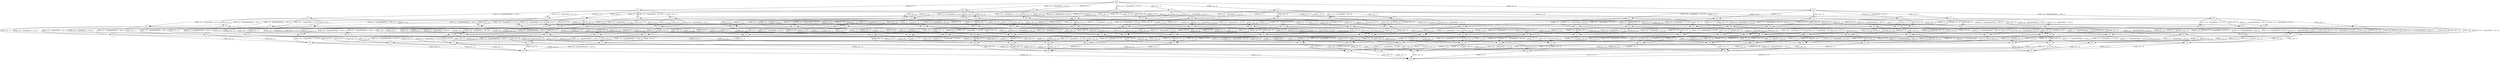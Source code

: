 digraph ra {
000 [label=000]
100 [label=100]
200 [label=200]
010 [label=010]
020 [label=020]
030 [label=030]
001 [label=001]
002 [label=002]
102 [label=102]
202 [label=202]
012 [label=012]
022 [label=022]
032 [label=032]
003 [label=003]
103 [label=103]
203 [label=203]
013 [label=013]
023 [label=023]
033 [label=033]
133 [label=133]
233 [label=233]
073 [label=073]
063 [label=063]
163 [label=163]
263 [label=263]
083 [label=083]
183 [label=183]
283 [label=283]
383 [label=383]
363 [label=363]
173 [label=173]
273 [label=273]
373 [label=373]
333 [label=333]
123 [label=123]
223 [label=223]
043 [label=043]
143 [label=143]
243 [label=243]
343 [label=343]
323 [label=323]
113 [label=113]
213 [label=213]
053 [label=053]
153 [label=153]
253 [label=253]
353 [label=353]
313 [label=313]
303 [label=303]
132 [label=132]
232 [label=232]
072 [label=072]
062 [label=062]
162 [label=162]
262 [label=262]
082 [label=082]
182 [label=182]
282 [label=282]
382 [label=382]
362 [label=362]
172 [label=172]
272 [label=272]
372 [label=372]
332 [label=332]
122 [label=122]
222 [label=222]
042 [label=042]
142 [label=142]
242 [label=242]
342 [label=342]
322 [label=322]
112 [label=112]
212 [label=212]
052 [label=052]
152 [label=152]
252 [label=252]
352 [label=352]
312 [label=312]
302 [label=302]
101 [label=101]
201 [label=201]
011 [label=011]
021 [label=021]
031 [label=031]
131 [label=131]
231 [label=231]
071 [label=071]
061 [label=061]
161 [label=161]
261 [label=261]
081 [label=081]
181 [label=181]
281 [label=281]
381 [label=381]
361 [label=361]
171 [label=171]
271 [label=271]
371 [label=371]
331 [label=331]
121 [label=121]
221 [label=221]
041 [label=041]
141 [label=141]
241 [label=241]
341 [label=341]
321 [label=321]
111 [label=111]
211 [label=211]
051 [label=051]
151 [label=151]
251 [label=251]
351 [label=351]
311 [label=311]
301 [label=301]
130 [label=130]
230 [label=230]
070 [label=070]
060 [label=060]
160 [label=160]
260 [label=260]
080 [label=080]
180 [label=180]
280 [label=280]
380 [label=380]
360 [label=360]
170 [label=170]
270 [label=270]
370 [label=370]
330 [label=330]
120 [label=120]
220 [label=220]
040 [label=040]
140 [label=140]
240 [label=240]
340 [label=340]
320 [label=320]
110 [label=110]
210 [label=210]
050 [label=050]
150 [label=150]
250 [label=250]
350 [label=350]
310 [label=310]
300 [label=300]
000 -> 100 [label="{F(D2_11)} : Claim(DISK2_1, D2_12) "]
000 -> 200 [label="{F(D2_12)} : []"]
000 -> 010 [label="{F(M1_1)} : []"]
000 -> 020 [label="{F(MS1_1)} : []"]
000 -> 030 [label="{F(M2_1)} : []"]
000 -> 001 [label="{F(D1_12)} : []"]
000 -> 002 [label="{F(D1_11)} : Claim(DISK1_1, D1_12) "]
002 -> 102 [label="{F(D2_11)} : Claim(DISK2_1, D2_12) "]
002 -> 202 [label="{F(D2_12)} : []"]
002 -> 012 [label="{F(M1_1)} : []"]
002 -> 022 [label="{F(MS1_1)} : []"]
002 -> 032 [label="{F(M2_1)} : []"]
002 -> 003 [label="{F(D1_12)} : []"]
003 -> 103 [label="{F(D2_11)} : Claim(DISK2_1, D2_12) "]
003 -> 203 [label="{F(D2_12)} : []"]
003 -> 013 [label="{F(M1_1)} : []"]
003 -> 023 [label="{F(MS1_1)} : []"]
003 -> 033 [label="{F(M2_1)} : []"]
033 -> 133 [label="{F(D2_11)} : Claim(DISK2_1, D2_12) "]
033 -> 233 [label="{F(D2_12)} : []"]
033 -> 073 [label="{F(M1_1)} : Claim(MEMORY1_1, MS1_1) "]
033 -> 063 [label="{F(MS1_1)} : []"]
063 -> 163 [label="{F(D2_11)} : Claim(DISK2_1, D2_12) "]
063 -> 263 [label="{F(D2_12)} : []"]
063 -> 083 [label="{F(M1_1)} : []"]
083 -> 183 [label="{F(D2_11)} : Claim(DISK2_1, D2_12) "]
083 -> 283 [label="{F(D2_12)} : []"]
283 -> 383 [label="{F(D2_11)} : []"]
183 -> 383 [label="{F(D2_12)} : []"]
263 -> 363 [label="{F(D2_11)} : []"]
263 -> 283 [label="{F(M1_1)} : []"]
363 -> 383 [label="{F(M1_1)} : []"]
163 -> 363 [label="{F(D2_12)} : []"]
163 -> 183 [label="{F(M1_1)} : []"]
073 -> 173 [label="{F(D2_11)} : Claim(DISK2_1, D2_12) "]
073 -> 273 [label="{F(D2_12)} : []"]
073 -> 083 [label="{F(MS1_1)} : []"]
273 -> 373 [label="{F(D2_11)} : []"]
273 -> 283 [label="{F(MS1_1)} : []"]
373 -> 383 [label="{F(MS1_1)} : []"]
173 -> 373 [label="{F(D2_12)} : []"]
173 -> 183 [label="{F(MS1_1)} : []"]
233 -> 333 [label="{F(D2_11)} : []"]
233 -> 273 [label="{F(M1_1)} : Claim(MEMORY1_1, MS1_1) "]
233 -> 263 [label="{F(MS1_1)} : []"]
333 -> 373 [label="{F(M1_1)} : Claim(MEMORY1_1, MS1_1) "]
333 -> 363 [label="{F(MS1_1)} : []"]
133 -> 333 [label="{F(D2_12)} : []"]
133 -> 173 [label="{F(M1_1)} : Claim(MEMORY1_1, MS1_1) "]
133 -> 163 [label="{F(MS1_1)} : []"]
023 -> 123 [label="{F(D2_11)} : Claim(DISK2_1, D2_12) "]
023 -> 223 [label="{F(D2_12)} : []"]
023 -> 043 [label="{F(M1_1)} : []"]
023 -> 063 [label="{F(M2_1)} : []"]
043 -> 143 [label="{F(D2_11)} : Claim(DISK2_1, D2_12) "]
043 -> 243 [label="{F(D2_12)} : []"]
043 -> 083 [label="{F(M2_1)} : []"]
243 -> 343 [label="{F(D2_11)} : []"]
243 -> 283 [label="{F(M2_1)} : []"]
343 -> 383 [label="{F(M2_1)} : []"]
143 -> 343 [label="{F(D2_12)} : []"]
143 -> 183 [label="{F(M2_1)} : []"]
223 -> 323 [label="{F(D2_11)} : []"]
223 -> 243 [label="{F(M1_1)} : []"]
223 -> 263 [label="{F(M2_1)} : []"]
323 -> 343 [label="{F(M1_1)} : []"]
323 -> 363 [label="{F(M2_1)} : []"]
123 -> 323 [label="{F(D2_12)} : []"]
123 -> 143 [label="{F(M1_1)} : []"]
123 -> 163 [label="{F(M2_1)} : []"]
013 -> 113 [label="{F(D2_11)} : Claim(DISK2_1, D2_12) "]
013 -> 213 [label="{F(D2_12)} : []"]
013 -> 043 [label="{F(MS1_1)} : []"]
013 -> 053 [label="{F(M2_1)} : Claim(MEMORY2_1, MS1_1) "]
053 -> 153 [label="{F(D2_11)} : Claim(DISK2_1, D2_12) "]
053 -> 253 [label="{F(D2_12)} : []"]
053 -> 083 [label="{F(MS1_1)} : []"]
253 -> 353 [label="{F(D2_11)} : []"]
253 -> 283 [label="{F(MS1_1)} : []"]
353 -> 383 [label="{F(MS1_1)} : []"]
153 -> 353 [label="{F(D2_12)} : []"]
153 -> 183 [label="{F(MS1_1)} : []"]
213 -> 313 [label="{F(D2_11)} : []"]
213 -> 243 [label="{F(MS1_1)} : []"]
213 -> 253 [label="{F(M2_1)} : Claim(MEMORY2_1, MS1_1) "]
313 -> 343 [label="{F(MS1_1)} : []"]
313 -> 353 [label="{F(M2_1)} : Claim(MEMORY2_1, MS1_1) "]
113 -> 313 [label="{F(D2_12)} : []"]
113 -> 143 [label="{F(MS1_1)} : []"]
113 -> 153 [label="{F(M2_1)} : Claim(MEMORY2_1, MS1_1) "]
203 -> 303 [label="{F(D2_11)} : []"]
203 -> 213 [label="{F(M1_1)} : []"]
203 -> 223 [label="{F(MS1_1)} : []"]
203 -> 233 [label="{F(M2_1)} : []"]
303 -> 313 [label="{F(M1_1)} : []"]
303 -> 323 [label="{F(MS1_1)} : []"]
303 -> 333 [label="{F(M2_1)} : []"]
103 -> 303 [label="{F(D2_12)} : []"]
103 -> 113 [label="{F(M1_1)} : []"]
103 -> 123 [label="{F(MS1_1)} : []"]
103 -> 133 [label="{F(M2_1)} : []"]
032 -> 132 [label="{F(D2_11)} : Claim(DISK2_1, D2_12) "]
032 -> 232 [label="{F(D2_12)} : []"]
032 -> 072 [label="{F(M1_1)} : Claim(MEMORY1_1, MS1_1) "]
032 -> 062 [label="{F(MS1_1)} : []"]
032 -> 033 [label="{F(D1_12)} : []"]
062 -> 162 [label="{F(D2_11)} : Claim(DISK2_1, D2_12) "]
062 -> 262 [label="{F(D2_12)} : []"]
062 -> 082 [label="{F(M1_1)} : []"]
062 -> 063 [label="{F(D1_12)} : []"]
082 -> 182 [label="{F(D2_11)} : Claim(DISK2_1, D2_12) "]
082 -> 282 [label="{F(D2_12)} : []"]
082 -> 083 [label="{F(D1_12)} : []"]
282 -> 382 [label="{F(D2_11)} : []"]
282 -> 283 [label="{F(D1_12)} : []"]
382 -> 383 [label="{F(D1_12)} : []"]
182 -> 382 [label="{F(D2_12)} : []"]
182 -> 183 [label="{F(D1_12)} : []"]
262 -> 362 [label="{F(D2_11)} : []"]
262 -> 282 [label="{F(M1_1)} : []"]
262 -> 263 [label="{F(D1_12)} : []"]
362 -> 382 [label="{F(M1_1)} : []"]
362 -> 363 [label="{F(D1_12)} : []"]
162 -> 362 [label="{F(D2_12)} : []"]
162 -> 182 [label="{F(M1_1)} : []"]
162 -> 163 [label="{F(D1_12)} : []"]
072 -> 172 [label="{F(D2_11)} : Claim(DISK2_1, D2_12) "]
072 -> 272 [label="{F(D2_12)} : []"]
072 -> 082 [label="{F(MS1_1)} : []"]
072 -> 073 [label="{F(D1_12)} : []"]
272 -> 372 [label="{F(D2_11)} : []"]
272 -> 282 [label="{F(MS1_1)} : []"]
272 -> 273 [label="{F(D1_12)} : []"]
372 -> 382 [label="{F(MS1_1)} : []"]
372 -> 373 [label="{F(D1_12)} : []"]
172 -> 372 [label="{F(D2_12)} : []"]
172 -> 182 [label="{F(MS1_1)} : []"]
172 -> 173 [label="{F(D1_12)} : []"]
232 -> 332 [label="{F(D2_11)} : []"]
232 -> 272 [label="{F(M1_1)} : Claim(MEMORY1_1, MS1_1) "]
232 -> 262 [label="{F(MS1_1)} : []"]
232 -> 233 [label="{F(D1_12)} : []"]
332 -> 372 [label="{F(M1_1)} : Claim(MEMORY1_1, MS1_1) "]
332 -> 362 [label="{F(MS1_1)} : []"]
332 -> 333 [label="{F(D1_12)} : []"]
132 -> 332 [label="{F(D2_12)} : []"]
132 -> 172 [label="{F(M1_1)} : Claim(MEMORY1_1, MS1_1) "]
132 -> 162 [label="{F(MS1_1)} : []"]
132 -> 133 [label="{F(D1_12)} : []"]
022 -> 122 [label="{F(D2_11)} : Claim(DISK2_1, D2_12) "]
022 -> 222 [label="{F(D2_12)} : []"]
022 -> 042 [label="{F(M1_1)} : []"]
022 -> 062 [label="{F(M2_1)} : []"]
022 -> 023 [label="{F(D1_12)} : []"]
042 -> 142 [label="{F(D2_11)} : Claim(DISK2_1, D2_12) "]
042 -> 242 [label="{F(D2_12)} : []"]
042 -> 082 [label="{F(M2_1)} : []"]
042 -> 043 [label="{F(D1_12)} : []"]
242 -> 342 [label="{F(D2_11)} : []"]
242 -> 282 [label="{F(M2_1)} : []"]
242 -> 243 [label="{F(D1_12)} : []"]
342 -> 382 [label="{F(M2_1)} : []"]
342 -> 343 [label="{F(D1_12)} : []"]
142 -> 342 [label="{F(D2_12)} : []"]
142 -> 182 [label="{F(M2_1)} : []"]
142 -> 143 [label="{F(D1_12)} : []"]
222 -> 322 [label="{F(D2_11)} : []"]
222 -> 242 [label="{F(M1_1)} : []"]
222 -> 262 [label="{F(M2_1)} : []"]
222 -> 223 [label="{F(D1_12)} : []"]
322 -> 342 [label="{F(M1_1)} : []"]
322 -> 362 [label="{F(M2_1)} : []"]
322 -> 323 [label="{F(D1_12)} : []"]
122 -> 322 [label="{F(D2_12)} : []"]
122 -> 142 [label="{F(M1_1)} : []"]
122 -> 162 [label="{F(M2_1)} : []"]
122 -> 123 [label="{F(D1_12)} : []"]
012 -> 112 [label="{F(D2_11)} : Claim(DISK2_1, D2_12) "]
012 -> 212 [label="{F(D2_12)} : []"]
012 -> 042 [label="{F(MS1_1)} : []"]
012 -> 052 [label="{F(M2_1)} : Claim(MEMORY2_1, MS1_1) "]
012 -> 013 [label="{F(D1_12)} : []"]
052 -> 152 [label="{F(D2_11)} : Claim(DISK2_1, D2_12) "]
052 -> 252 [label="{F(D2_12)} : []"]
052 -> 082 [label="{F(MS1_1)} : []"]
052 -> 053 [label="{F(D1_12)} : []"]
252 -> 352 [label="{F(D2_11)} : []"]
252 -> 282 [label="{F(MS1_1)} : []"]
252 -> 253 [label="{F(D1_12)} : []"]
352 -> 382 [label="{F(MS1_1)} : []"]
352 -> 353 [label="{F(D1_12)} : []"]
152 -> 352 [label="{F(D2_12)} : []"]
152 -> 182 [label="{F(MS1_1)} : []"]
152 -> 153 [label="{F(D1_12)} : []"]
212 -> 312 [label="{F(D2_11)} : []"]
212 -> 242 [label="{F(MS1_1)} : []"]
212 -> 252 [label="{F(M2_1)} : Claim(MEMORY2_1, MS1_1) "]
212 -> 213 [label="{F(D1_12)} : []"]
312 -> 342 [label="{F(MS1_1)} : []"]
312 -> 352 [label="{F(M2_1)} : Claim(MEMORY2_1, MS1_1) "]
312 -> 313 [label="{F(D1_12)} : []"]
112 -> 312 [label="{F(D2_12)} : []"]
112 -> 142 [label="{F(MS1_1)} : []"]
112 -> 152 [label="{F(M2_1)} : Claim(MEMORY2_1, MS1_1) "]
112 -> 113 [label="{F(D1_12)} : []"]
202 -> 302 [label="{F(D2_11)} : []"]
202 -> 212 [label="{F(M1_1)} : []"]
202 -> 222 [label="{F(MS1_1)} : []"]
202 -> 232 [label="{F(M2_1)} : []"]
202 -> 203 [label="{F(D1_12)} : []"]
302 -> 312 [label="{F(M1_1)} : []"]
302 -> 322 [label="{F(MS1_1)} : []"]
302 -> 332 [label="{F(M2_1)} : []"]
302 -> 303 [label="{F(D1_12)} : []"]
102 -> 302 [label="{F(D2_12)} : []"]
102 -> 112 [label="{F(M1_1)} : []"]
102 -> 122 [label="{F(MS1_1)} : []"]
102 -> 132 [label="{F(M2_1)} : []"]
102 -> 103 [label="{F(D1_12)} : []"]
001 -> 101 [label="{F(D2_11)} : Claim(DISK2_1, D2_12) "]
001 -> 201 [label="{F(D2_12)} : []"]
001 -> 011 [label="{F(M1_1)} : []"]
001 -> 021 [label="{F(MS1_1)} : []"]
001 -> 031 [label="{F(M2_1)} : []"]
001 -> 003 [label="{F(D1_11)} : []"]
031 -> 131 [label="{F(D2_11)} : Claim(DISK2_1, D2_12) "]
031 -> 231 [label="{F(D2_12)} : []"]
031 -> 071 [label="{F(M1_1)} : Claim(MEMORY1_1, MS1_1) "]
031 -> 061 [label="{F(MS1_1)} : []"]
031 -> 033 [label="{F(D1_11)} : []"]
061 -> 161 [label="{F(D2_11)} : Claim(DISK2_1, D2_12) "]
061 -> 261 [label="{F(D2_12)} : []"]
061 -> 081 [label="{F(M1_1)} : []"]
061 -> 063 [label="{F(D1_11)} : []"]
081 -> 181 [label="{F(D2_11)} : Claim(DISK2_1, D2_12) "]
081 -> 281 [label="{F(D2_12)} : []"]
081 -> 083 [label="{F(D1_11)} : []"]
281 -> 381 [label="{F(D2_11)} : []"]
281 -> 283 [label="{F(D1_11)} : []"]
381 -> 383 [label="{F(D1_11)} : []"]
181 -> 381 [label="{F(D2_12)} : []"]
181 -> 183 [label="{F(D1_11)} : []"]
261 -> 361 [label="{F(D2_11)} : []"]
261 -> 281 [label="{F(M1_1)} : []"]
261 -> 263 [label="{F(D1_11)} : []"]
361 -> 381 [label="{F(M1_1)} : []"]
361 -> 363 [label="{F(D1_11)} : []"]
161 -> 361 [label="{F(D2_12)} : []"]
161 -> 181 [label="{F(M1_1)} : []"]
161 -> 163 [label="{F(D1_11)} : []"]
071 -> 171 [label="{F(D2_11)} : Claim(DISK2_1, D2_12) "]
071 -> 271 [label="{F(D2_12)} : []"]
071 -> 081 [label="{F(MS1_1)} : []"]
071 -> 073 [label="{F(D1_11)} : []"]
271 -> 371 [label="{F(D2_11)} : []"]
271 -> 281 [label="{F(MS1_1)} : []"]
271 -> 273 [label="{F(D1_11)} : []"]
371 -> 381 [label="{F(MS1_1)} : []"]
371 -> 373 [label="{F(D1_11)} : []"]
171 -> 371 [label="{F(D2_12)} : []"]
171 -> 181 [label="{F(MS1_1)} : []"]
171 -> 173 [label="{F(D1_11)} : []"]
231 -> 331 [label="{F(D2_11)} : []"]
231 -> 271 [label="{F(M1_1)} : Claim(MEMORY1_1, MS1_1) "]
231 -> 261 [label="{F(MS1_1)} : []"]
231 -> 233 [label="{F(D1_11)} : []"]
331 -> 371 [label="{F(M1_1)} : Claim(MEMORY1_1, MS1_1) "]
331 -> 361 [label="{F(MS1_1)} : []"]
331 -> 333 [label="{F(D1_11)} : []"]
131 -> 331 [label="{F(D2_12)} : []"]
131 -> 171 [label="{F(M1_1)} : Claim(MEMORY1_1, MS1_1) "]
131 -> 161 [label="{F(MS1_1)} : []"]
131 -> 133 [label="{F(D1_11)} : []"]
021 -> 121 [label="{F(D2_11)} : Claim(DISK2_1, D2_12) "]
021 -> 221 [label="{F(D2_12)} : []"]
021 -> 041 [label="{F(M1_1)} : []"]
021 -> 061 [label="{F(M2_1)} : []"]
021 -> 023 [label="{F(D1_11)} : []"]
041 -> 141 [label="{F(D2_11)} : Claim(DISK2_1, D2_12) "]
041 -> 241 [label="{F(D2_12)} : []"]
041 -> 081 [label="{F(M2_1)} : []"]
041 -> 043 [label="{F(D1_11)} : []"]
241 -> 341 [label="{F(D2_11)} : []"]
241 -> 281 [label="{F(M2_1)} : []"]
241 -> 243 [label="{F(D1_11)} : []"]
341 -> 381 [label="{F(M2_1)} : []"]
341 -> 343 [label="{F(D1_11)} : []"]
141 -> 341 [label="{F(D2_12)} : []"]
141 -> 181 [label="{F(M2_1)} : []"]
141 -> 143 [label="{F(D1_11)} : []"]
221 -> 321 [label="{F(D2_11)} : []"]
221 -> 241 [label="{F(M1_1)} : []"]
221 -> 261 [label="{F(M2_1)} : []"]
221 -> 223 [label="{F(D1_11)} : []"]
321 -> 341 [label="{F(M1_1)} : []"]
321 -> 361 [label="{F(M2_1)} : []"]
321 -> 323 [label="{F(D1_11)} : []"]
121 -> 321 [label="{F(D2_12)} : []"]
121 -> 141 [label="{F(M1_1)} : []"]
121 -> 161 [label="{F(M2_1)} : []"]
121 -> 123 [label="{F(D1_11)} : []"]
011 -> 111 [label="{F(D2_11)} : Claim(DISK2_1, D2_12) "]
011 -> 211 [label="{F(D2_12)} : []"]
011 -> 041 [label="{F(MS1_1)} : []"]
011 -> 051 [label="{F(M2_1)} : Claim(MEMORY2_1, MS1_1) "]
011 -> 013 [label="{F(D1_11)} : []"]
051 -> 151 [label="{F(D2_11)} : Claim(DISK2_1, D2_12) "]
051 -> 251 [label="{F(D2_12)} : []"]
051 -> 081 [label="{F(MS1_1)} : []"]
051 -> 053 [label="{F(D1_11)} : []"]
251 -> 351 [label="{F(D2_11)} : []"]
251 -> 281 [label="{F(MS1_1)} : []"]
251 -> 253 [label="{F(D1_11)} : []"]
351 -> 381 [label="{F(MS1_1)} : []"]
351 -> 353 [label="{F(D1_11)} : []"]
151 -> 351 [label="{F(D2_12)} : []"]
151 -> 181 [label="{F(MS1_1)} : []"]
151 -> 153 [label="{F(D1_11)} : []"]
211 -> 311 [label="{F(D2_11)} : []"]
211 -> 241 [label="{F(MS1_1)} : []"]
211 -> 251 [label="{F(M2_1)} : Claim(MEMORY2_1, MS1_1) "]
211 -> 213 [label="{F(D1_11)} : []"]
311 -> 341 [label="{F(MS1_1)} : []"]
311 -> 351 [label="{F(M2_1)} : Claim(MEMORY2_1, MS1_1) "]
311 -> 313 [label="{F(D1_11)} : []"]
111 -> 311 [label="{F(D2_12)} : []"]
111 -> 141 [label="{F(MS1_1)} : []"]
111 -> 151 [label="{F(M2_1)} : Claim(MEMORY2_1, MS1_1) "]
111 -> 113 [label="{F(D1_11)} : []"]
201 -> 301 [label="{F(D2_11)} : []"]
201 -> 211 [label="{F(M1_1)} : []"]
201 -> 221 [label="{F(MS1_1)} : []"]
201 -> 231 [label="{F(M2_1)} : []"]
201 -> 203 [label="{F(D1_11)} : []"]
301 -> 311 [label="{F(M1_1)} : []"]
301 -> 321 [label="{F(MS1_1)} : []"]
301 -> 331 [label="{F(M2_1)} : []"]
301 -> 303 [label="{F(D1_11)} : []"]
101 -> 301 [label="{F(D2_12)} : []"]
101 -> 111 [label="{F(M1_1)} : []"]
101 -> 121 [label="{F(MS1_1)} : []"]
101 -> 131 [label="{F(M2_1)} : []"]
101 -> 103 [label="{F(D1_11)} : []"]
030 -> 130 [label="{F(D2_11)} : Claim(DISK2_1, D2_12) "]
030 -> 230 [label="{F(D2_12)} : []"]
030 -> 070 [label="{F(M1_1)} : Claim(MEMORY1_1, MS1_1) "]
030 -> 060 [label="{F(MS1_1)} : []"]
030 -> 031 [label="{F(D1_12)} : []"]
030 -> 032 [label="{F(D1_11)} : Claim(DISK1_1, D1_12) "]
060 -> 160 [label="{F(D2_11)} : Claim(DISK2_1, D2_12) "]
060 -> 260 [label="{F(D2_12)} : []"]
060 -> 080 [label="{F(M1_1)} : []"]
060 -> 061 [label="{F(D1_12)} : []"]
060 -> 062 [label="{F(D1_11)} : Claim(DISK1_1, D1_12) "]
080 -> 180 [label="{F(D2_11)} : Claim(DISK2_1, D2_12) "]
080 -> 280 [label="{F(D2_12)} : []"]
080 -> 081 [label="{F(D1_12)} : []"]
080 -> 082 [label="{F(D1_11)} : Claim(DISK1_1, D1_12) "]
280 -> 380 [label="{F(D2_11)} : []"]
280 -> 281 [label="{F(D1_12)} : []"]
280 -> 282 [label="{F(D1_11)} : Claim(DISK1_1, D1_12) "]
380 -> 381 [label="{F(D1_12)} : []"]
380 -> 382 [label="{F(D1_11)} : Claim(DISK1_1, D1_12) "]
180 -> 380 [label="{F(D2_12)} : []"]
180 -> 181 [label="{F(D1_12)} : []"]
180 -> 182 [label="{F(D1_11)} : Claim(DISK1_1, D1_12) "]
260 -> 360 [label="{F(D2_11)} : []"]
260 -> 280 [label="{F(M1_1)} : []"]
260 -> 261 [label="{F(D1_12)} : []"]
260 -> 262 [label="{F(D1_11)} : Claim(DISK1_1, D1_12) "]
360 -> 380 [label="{F(M1_1)} : []"]
360 -> 361 [label="{F(D1_12)} : []"]
360 -> 362 [label="{F(D1_11)} : Claim(DISK1_1, D1_12) "]
160 -> 360 [label="{F(D2_12)} : []"]
160 -> 180 [label="{F(M1_1)} : []"]
160 -> 161 [label="{F(D1_12)} : []"]
160 -> 162 [label="{F(D1_11)} : Claim(DISK1_1, D1_12) "]
070 -> 170 [label="{F(D2_11)} : Claim(DISK2_1, D2_12) "]
070 -> 270 [label="{F(D2_12)} : []"]
070 -> 080 [label="{F(MS1_1)} : []"]
070 -> 071 [label="{F(D1_12)} : []"]
070 -> 072 [label="{F(D1_11)} : Claim(DISK1_1, D1_12) "]
270 -> 370 [label="{F(D2_11)} : []"]
270 -> 280 [label="{F(MS1_1)} : []"]
270 -> 271 [label="{F(D1_12)} : []"]
270 -> 272 [label="{F(D1_11)} : Claim(DISK1_1, D1_12) "]
370 -> 380 [label="{F(MS1_1)} : []"]
370 -> 371 [label="{F(D1_12)} : []"]
370 -> 372 [label="{F(D1_11)} : Claim(DISK1_1, D1_12) "]
170 -> 370 [label="{F(D2_12)} : []"]
170 -> 180 [label="{F(MS1_1)} : []"]
170 -> 171 [label="{F(D1_12)} : []"]
170 -> 172 [label="{F(D1_11)} : Claim(DISK1_1, D1_12) "]
230 -> 330 [label="{F(D2_11)} : []"]
230 -> 270 [label="{F(M1_1)} : Claim(MEMORY1_1, MS1_1) "]
230 -> 260 [label="{F(MS1_1)} : []"]
230 -> 231 [label="{F(D1_12)} : []"]
230 -> 232 [label="{F(D1_11)} : Claim(DISK1_1, D1_12) "]
330 -> 370 [label="{F(M1_1)} : Claim(MEMORY1_1, MS1_1) "]
330 -> 360 [label="{F(MS1_1)} : []"]
330 -> 331 [label="{F(D1_12)} : []"]
330 -> 332 [label="{F(D1_11)} : Claim(DISK1_1, D1_12) "]
130 -> 330 [label="{F(D2_12)} : []"]
130 -> 170 [label="{F(M1_1)} : Claim(MEMORY1_1, MS1_1) "]
130 -> 160 [label="{F(MS1_1)} : []"]
130 -> 131 [label="{F(D1_12)} : []"]
130 -> 132 [label="{F(D1_11)} : Claim(DISK1_1, D1_12) "]
020 -> 120 [label="{F(D2_11)} : Claim(DISK2_1, D2_12) "]
020 -> 220 [label="{F(D2_12)} : []"]
020 -> 040 [label="{F(M1_1)} : []"]
020 -> 060 [label="{F(M2_1)} : []"]
020 -> 021 [label="{F(D1_12)} : []"]
020 -> 022 [label="{F(D1_11)} : Claim(DISK1_1, D1_12) "]
040 -> 140 [label="{F(D2_11)} : Claim(DISK2_1, D2_12) "]
040 -> 240 [label="{F(D2_12)} : []"]
040 -> 080 [label="{F(M2_1)} : []"]
040 -> 041 [label="{F(D1_12)} : []"]
040 -> 042 [label="{F(D1_11)} : Claim(DISK1_1, D1_12) "]
240 -> 340 [label="{F(D2_11)} : []"]
240 -> 280 [label="{F(M2_1)} : []"]
240 -> 241 [label="{F(D1_12)} : []"]
240 -> 242 [label="{F(D1_11)} : Claim(DISK1_1, D1_12) "]
340 -> 380 [label="{F(M2_1)} : []"]
340 -> 341 [label="{F(D1_12)} : []"]
340 -> 342 [label="{F(D1_11)} : Claim(DISK1_1, D1_12) "]
140 -> 340 [label="{F(D2_12)} : []"]
140 -> 180 [label="{F(M2_1)} : []"]
140 -> 141 [label="{F(D1_12)} : []"]
140 -> 142 [label="{F(D1_11)} : Claim(DISK1_1, D1_12) "]
220 -> 320 [label="{F(D2_11)} : []"]
220 -> 240 [label="{F(M1_1)} : []"]
220 -> 260 [label="{F(M2_1)} : []"]
220 -> 221 [label="{F(D1_12)} : []"]
220 -> 222 [label="{F(D1_11)} : Claim(DISK1_1, D1_12) "]
320 -> 340 [label="{F(M1_1)} : []"]
320 -> 360 [label="{F(M2_1)} : []"]
320 -> 321 [label="{F(D1_12)} : []"]
320 -> 322 [label="{F(D1_11)} : Claim(DISK1_1, D1_12) "]
120 -> 320 [label="{F(D2_12)} : []"]
120 -> 140 [label="{F(M1_1)} : []"]
120 -> 160 [label="{F(M2_1)} : []"]
120 -> 121 [label="{F(D1_12)} : []"]
120 -> 122 [label="{F(D1_11)} : Claim(DISK1_1, D1_12) "]
010 -> 110 [label="{F(D2_11)} : Claim(DISK2_1, D2_12) "]
010 -> 210 [label="{F(D2_12)} : []"]
010 -> 040 [label="{F(MS1_1)} : []"]
010 -> 050 [label="{F(M2_1)} : Claim(MEMORY2_1, MS1_1) "]
010 -> 011 [label="{F(D1_12)} : []"]
010 -> 012 [label="{F(D1_11)} : Claim(DISK1_1, D1_12) "]
050 -> 150 [label="{F(D2_11)} : Claim(DISK2_1, D2_12) "]
050 -> 250 [label="{F(D2_12)} : []"]
050 -> 080 [label="{F(MS1_1)} : []"]
050 -> 051 [label="{F(D1_12)} : []"]
050 -> 052 [label="{F(D1_11)} : Claim(DISK1_1, D1_12) "]
250 -> 350 [label="{F(D2_11)} : []"]
250 -> 280 [label="{F(MS1_1)} : []"]
250 -> 251 [label="{F(D1_12)} : []"]
250 -> 252 [label="{F(D1_11)} : Claim(DISK1_1, D1_12) "]
350 -> 380 [label="{F(MS1_1)} : []"]
350 -> 351 [label="{F(D1_12)} : []"]
350 -> 352 [label="{F(D1_11)} : Claim(DISK1_1, D1_12) "]
150 -> 350 [label="{F(D2_12)} : []"]
150 -> 180 [label="{F(MS1_1)} : []"]
150 -> 151 [label="{F(D1_12)} : []"]
150 -> 152 [label="{F(D1_11)} : Claim(DISK1_1, D1_12) "]
210 -> 310 [label="{F(D2_11)} : []"]
210 -> 240 [label="{F(MS1_1)} : []"]
210 -> 250 [label="{F(M2_1)} : Claim(MEMORY2_1, MS1_1) "]
210 -> 211 [label="{F(D1_12)} : []"]
210 -> 212 [label="{F(D1_11)} : Claim(DISK1_1, D1_12) "]
310 -> 340 [label="{F(MS1_1)} : []"]
310 -> 350 [label="{F(M2_1)} : Claim(MEMORY2_1, MS1_1) "]
310 -> 311 [label="{F(D1_12)} : []"]
310 -> 312 [label="{F(D1_11)} : Claim(DISK1_1, D1_12) "]
110 -> 310 [label="{F(D2_12)} : []"]
110 -> 140 [label="{F(MS1_1)} : []"]
110 -> 150 [label="{F(M2_1)} : Claim(MEMORY2_1, MS1_1) "]
110 -> 111 [label="{F(D1_12)} : []"]
110 -> 112 [label="{F(D1_11)} : Claim(DISK1_1, D1_12) "]
200 -> 300 [label="{F(D2_11)} : []"]
200 -> 210 [label="{F(M1_1)} : []"]
200 -> 220 [label="{F(MS1_1)} : []"]
200 -> 230 [label="{F(M2_1)} : []"]
200 -> 201 [label="{F(D1_12)} : []"]
200 -> 202 [label="{F(D1_11)} : Claim(DISK1_1, D1_12) "]
300 -> 310 [label="{F(M1_1)} : []"]
300 -> 320 [label="{F(MS1_1)} : []"]
300 -> 330 [label="{F(M2_1)} : []"]
300 -> 301 [label="{F(D1_12)} : []"]
300 -> 302 [label="{F(D1_11)} : Claim(DISK1_1, D1_12) "]
100 -> 300 [label="{F(D2_12)} : []"]
100 -> 110 [label="{F(M1_1)} : []"]
100 -> 120 [label="{F(MS1_1)} : []"]
100 -> 130 [label="{F(M2_1)} : []"]
100 -> 101 [label="{F(D1_12)} : []"]
100 -> 102 [label="{F(D1_11)} : Claim(DISK1_1, D1_12) "]
}
